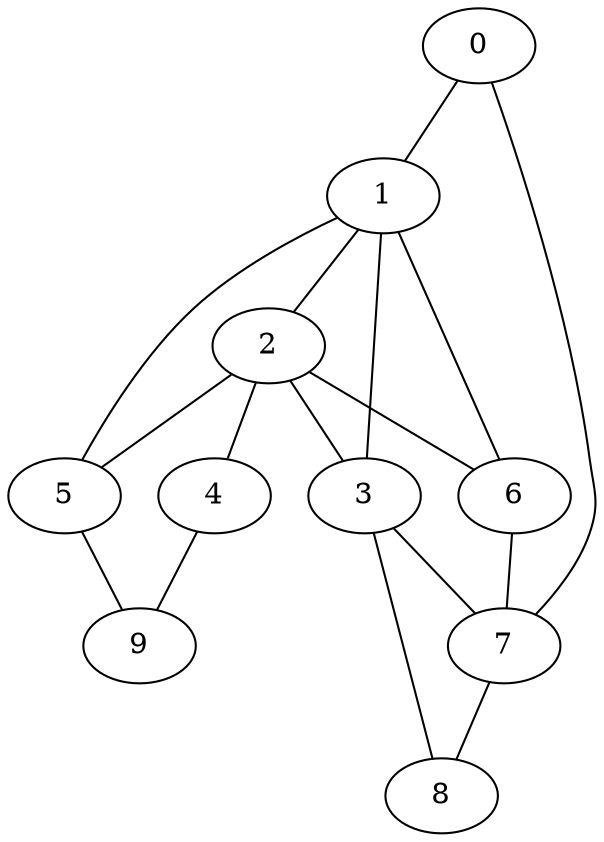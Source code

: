 
graph graphname {
    0 -- 1
0 -- 7
1 -- 2
1 -- 3
1 -- 5
1 -- 6
2 -- 4
2 -- 5
2 -- 6
2 -- 3
3 -- 8
3 -- 7
4 -- 9
5 -- 9
6 -- 7
7 -- 8

}
